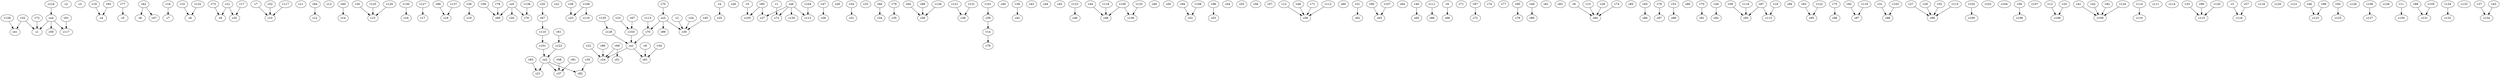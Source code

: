 strict digraph  {
c1;
c2;
c3;
c4;
c5;
c6;
c7;
c8;
c9;
c10;
c11;
c12;
c13;
c14;
c15;
c16;
c17;
c18;
c19;
c20;
c21;
c22;
c23;
c24;
c25;
c26;
c27;
c28;
c29;
c30;
c31;
c32;
c33;
c34;
c35;
c36;
c37;
c38;
c39;
c40;
c41;
c42;
c43;
c44;
c45;
c46;
c47;
c48;
c49;
c50;
c51;
c52;
c53;
c54;
c55;
c56;
c57;
c58;
c59;
c60;
c61;
c62;
c63;
c64;
c65;
c66;
c67;
c68;
c69;
c70;
c71;
c72;
c73;
c74;
c75;
c76;
c77;
c78;
c79;
c80;
c81;
c82;
c83;
c84;
c85;
c86;
c87;
c88;
c89;
c90;
c91;
c92;
c93;
c94;
c95;
c96;
c97;
c98;
c99;
c100;
c101;
c102;
c103;
c104;
c105;
c106;
c107;
c108;
c109;
c110;
c111;
c112;
c113;
c114;
c115;
c116;
c117;
c118;
c119;
c120;
c121;
c122;
c123;
c124;
c125;
c126;
c127;
c128;
c129;
c130;
c131;
c132;
c133;
c134;
c135;
c136;
v1;
v2;
v3;
v4;
v5;
v6;
v7;
v8;
v9;
v10;
v11;
v12;
v13;
v14;
v15;
v16;
v17;
v18;
v19;
v20;
v21;
v22;
v23;
v24;
v25;
v26;
v27;
v28;
v29;
v30;
v31;
v32;
v33;
v34;
v35;
v36;
v37;
v38;
v39;
v40;
v41;
v42;
v43;
v44;
v45;
v46;
v47;
v48;
v49;
v50;
v51;
v52;
v53;
v54;
v55;
v56;
v57;
v58;
v59;
v60;
v61;
v62;
v63;
v64;
v65;
v66;
v67;
v68;
v69;
v70;
v71;
v72;
v73;
v74;
v75;
v76;
v77;
v78;
v79;
v80;
v81;
v82;
v83;
v84;
v85;
v86;
v87;
v88;
v89;
v90;
v91;
v92;
v93;
v94;
v95;
v96;
v97;
v98;
v99;
v100;
v101;
v102;
v103;
v104;
v105;
v106;
v107;
v108;
v109;
v110;
v111;
v112;
v113;
v114;
v115;
v116;
v117;
v118;
v119;
v120;
v121;
v122;
v123;
v124;
v125;
v126;
v127;
v128;
v129;
v130;
v131;
v132;
v133;
v134;
v135;
v136;
v137;
co1;
co2;
co3;
co4;
co5;
co6;
c39 -> v14  [weight=1];
c67 -> v110  [weight=1];
c70 -> co1  [weight=1];
c75 -> co3  [weight=1];
c101 -> co2  [weight=1];
c103 -> co1  [weight=1];
c122 -> co2  [weight=1];
c124 -> co4  [weight=1];
c128 -> co1  [weight=1];
v1 -> c73  [weight=1];
v2 -> c30  [weight=1];
v3 -> c116  [weight=1];
v4 -> c25  [weight=1];
v5 -> c105  [weight=1];
v6 -> c84  [weight=1];
v7 -> c10  [weight=1];
v8 -> c61  [weight=1];
v9 -> c68  [weight=1];
v10 -> c8  [weight=1];
v11 -> c130  [weight=1];
v12 -> c58  [weight=1];
v13 -> c108  [weight=1];
v14 -> c79  [weight=1];
v15 -> c84  [weight=1];
v16 -> c7  [weight=1];
v17 -> c32  [weight=1];
v18 -> c113  [weight=1];
v19 -> c4  [weight=1];
v20 -> c67  [weight=1];
v21 -> c32  [weight=1];
v21 -> c9  [weight=1];
v22 -> c24  [weight=1];
v23 -> c103  [weight=1];
v24 -> c30  [weight=1];
v25 -> c108  [weight=1];
v26 -> c92  [weight=1];
v27 -> c99  [weight=1];
v28 -> c84  [weight=1];
v29 -> c99  [weight=1];
v30 -> c15  [weight=1];
v31 -> c98  [weight=1];
v32 -> c41  [weight=1];
v32 -> c1  [weight=1];
v33 -> c115  [weight=1];
v34 -> c61  [weight=1];
v35 -> c82  [weight=1];
v36 -> c19  [weight=1];
v37 -> c134  [weight=1];
v38 -> c23  [weight=1];
v39 -> c42  [weight=1];
v40 -> c65  [weight=1];
v41 -> c109  [weight=1];
v42 -> c109  [weight=1];
v43 -> c134  [weight=1];
v44 -> c48  [weight=1];
v45 -> c30  [weight=1];
v46 -> c123  [weight=1];
v47 -> c28  [weight=1];
v48 -> c58  [weight=1];
v49 -> c80  [weight=1];
v50 -> c125  [weight=1];
v51 -> c62  [weight=1];
v52 -> c10  [weight=1];
v53 -> c88  [weight=1];
v54 -> c31  [weight=1];
v55 -> c99  [weight=1];
v56 -> c106  [weight=1];
v57 -> c116  [weight=1];
v58 -> c69  [weight=1];
v59 -> c93  [weight=1];
v60 -> c14  [weight=1];
v61 -> c122  [weight=1];
v62 -> c6  [weight=1];
v62 -> c47  [weight=1];
v63 -> c95  [weight=1];
v64 -> c36  [weight=1];
v65 -> c86  [weight=1];
v66 -> c34  [weight=1];
v67 -> c103  [weight=1];
v68 -> c37  [weight=1];
v69 -> c51  [weight=1];
v69 -> c24  [weight=1];
v70 -> c91  [weight=1];
v71 -> c58  [weight=1];
v72 -> c1  [weight=1];
v73 -> c9  [weight=1];
v74 -> c84  [weight=1];
v75 -> c96  [weight=1];
v76 -> c87  [weight=1];
v77 -> c5  [weight=1];
v78 -> c69  [weight=1];
v79 -> c35  [weight=1];
v80 -> c24  [weight=1];
v81 -> c37  [weight=1];
v82 -> c109  [weight=1];
v83 -> c21  [weight=1];
v84 -> c12  [weight=1];
v85 -> c27  [weight=1];
v85 -> c105  [weight=1];
v86 -> c18  [weight=1];
v87 -> c113  [weight=1];
v87 -> c93  [weight=1];
v88 -> c131  [weight=1];
v89 -> c36  [weight=1];
v90 -> c63  [weight=1];
v91 -> c117  [weight=1];
v92 -> c97  [weight=1];
v93 -> c4  [weight=1];
v94 -> c52  [weight=1];
v95 -> c78  [weight=1];
v96 -> c53  [weight=1];
v97 -> c72  [weight=1];
v98 -> c123  [weight=1];
v99 -> c115  [weight=1];
v100 -> c48  [weight=1];
v100 -> c136  [weight=1];
v101 -> c39  [weight=1];
v102 -> c100  [weight=1];
v103 -> c98  [weight=1];
v104 -> c112  [weight=1];
v105 -> c131  [weight=1];
v106 -> c127  [weight=1];
v107 -> c63  [weight=1];
v108 -> c119  [weight=1];
v108 -> c23  [weight=1];
v109 -> c52  [weight=1];
v110 -> c101  [weight=1];
v111 -> c66  [weight=1];
v112 -> c58  [weight=1];
v113 -> c70  [weight=1];
v114 -> c110  [weight=1];
v115 -> c99  [weight=1];
v116 -> c93  [weight=1];
v117 -> c10  [weight=1];
v118 -> c48  [weight=1];
v119 -> c97  [weight=1];
v120 -> c115  [weight=1];
v121 -> c38  [weight=1];
v122 -> c95  [weight=1];
v123 -> c46  [weight=1];
v124 -> c109  [weight=1];
v125 -> c15  [weight=1];
v126 -> c36  [weight=1];
v127 -> c17  [weight=1];
v128 -> c41  [weight=1];
v129 -> c15  [weight=1];
v130 -> c16  [weight=1];
v131 -> c38  [weight=1];
v132 -> c8  [weight=1];
v133 -> c136  [weight=1];
v134 -> c132  [weight=1];
v135 -> c128  [weight=1];
v136 -> c76  [weight=1];
v137 -> c18  [weight=1];
co1 -> c61  [weight=1];
co1 -> c24  [weight=1];
co2 -> c21  [weight=1];
co2 -> c37  [weight=1];
co2 -> c82  [weight=1];
co3 -> c89  [weight=1];
co3 -> c70  [weight=1];
co3 -> c30  [weight=1];
co4 -> c117  [weight=1];
co4 -> c59  [weight=1];
co4 -> c1  [weight=1];
co5 -> c20  [weight=1];
co5 -> c69  [weight=1];
co5 -> c76  [weight=1];
co6 -> c73  [weight=1];
co6 -> c112  [weight=1];
co6 -> c27  [weight=1];
co6 -> c135  [weight=1];
}
